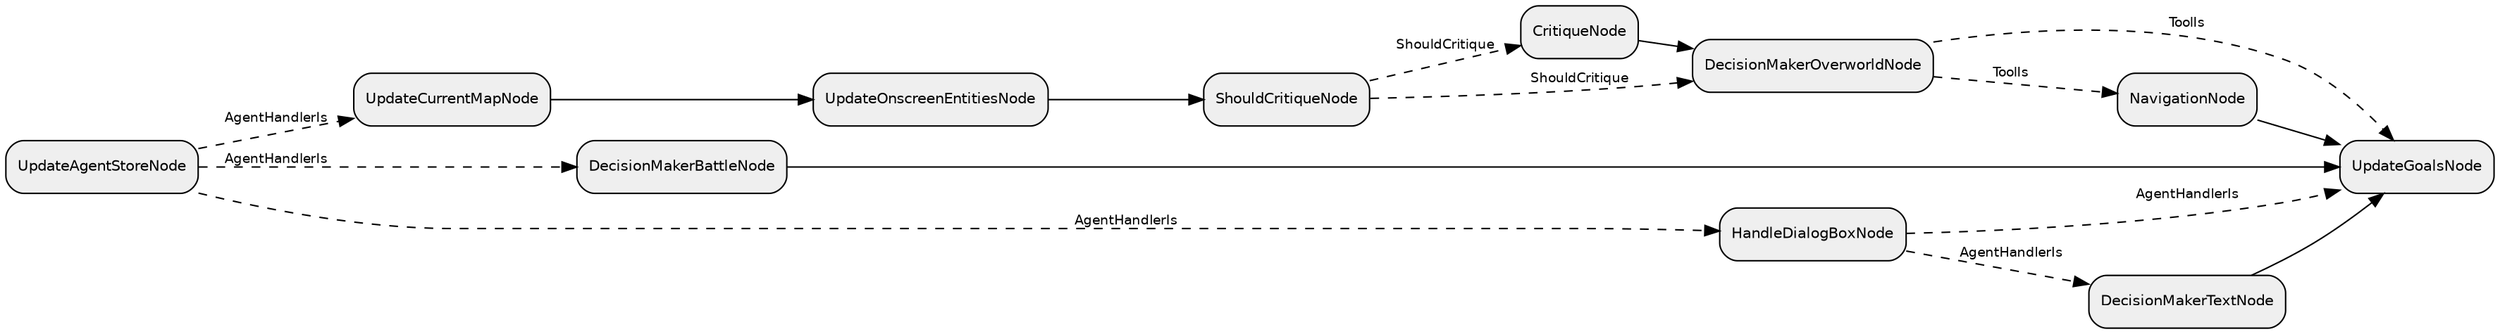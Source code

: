 digraph "G" {
  rankdir=LR;
  compound=true;
  node [shape=box, style="rounded,filled", fillcolor="#EFEFEF", fontname="Helvetica", fontsize=10];
  edge [fontname="Helvetica", fontsize=9];
  opaOH30Mr2DB6HTnUcbrp [label="UpdateCurrentMapNode"];
  uN7jjQTadlVzJkWkNWjxm [label="UpdateGoalsNode"];
  KFA2CiNjNhBfO6VQvYXrD [label="ShouldCritiqueNode"];
  oU5TvuHmu6QPxSaBq8XEM [label="DecisionMakerTextNode"];
  UONVwf0KCSkYWD6ki1ujl [label="CritiqueNode"];
  "3w0HehF2XawCkRJ3n8Mbw" [label="UpdateAgentStoreNode"];
  b9V4wILZosEGWX2hljlCm [label="DecisionMakerBattleNode"];
  vqMRnOXeIAPLLUf96Cwzj [label="UpdateOnscreenEntitiesNode"];
  oKynigpG4PoGcNwYOhINh [label="DecisionMakerOverworldNode"];
  "7abUQcNJDcdjyEdfRY0KA" [label="NavigationNode"];
  edomvU2nXQuDd87xNXTuq [label="HandleDialogBoxNode"];
  "3w0HehF2XawCkRJ3n8Mbw" -> opaOH30Mr2DB6HTnUcbrp [style="dashed", label="AgentHandlerIs"];
  opaOH30Mr2DB6HTnUcbrp -> vqMRnOXeIAPLLUf96Cwzj [style="solid"];
  vqMRnOXeIAPLLUf96Cwzj -> KFA2CiNjNhBfO6VQvYXrD [style="solid"];
  KFA2CiNjNhBfO6VQvYXrD -> UONVwf0KCSkYWD6ki1ujl [style="dashed", label="ShouldCritique"];
  UONVwf0KCSkYWD6ki1ujl -> oKynigpG4PoGcNwYOhINh [style="solid"];
  KFA2CiNjNhBfO6VQvYXrD -> oKynigpG4PoGcNwYOhINh [style="dashed", label="ShouldCritique"];
  oKynigpG4PoGcNwYOhINh -> "7abUQcNJDcdjyEdfRY0KA" [style="dashed", label="ToolIs"];
  "7abUQcNJDcdjyEdfRY0KA" -> uN7jjQTadlVzJkWkNWjxm [style="solid"];
  "3w0HehF2XawCkRJ3n8Mbw" -> b9V4wILZosEGWX2hljlCm [style="dashed", label="AgentHandlerIs"];
  "3w0HehF2XawCkRJ3n8Mbw" -> edomvU2nXQuDd87xNXTuq [style="dashed", label="AgentHandlerIs"];
  edomvU2nXQuDd87xNXTuq -> oU5TvuHmu6QPxSaBq8XEM [style="dashed", label="AgentHandlerIs"];
  edomvU2nXQuDd87xNXTuq -> uN7jjQTadlVzJkWkNWjxm [style="dashed", label="AgentHandlerIs"];
  oU5TvuHmu6QPxSaBq8XEM -> uN7jjQTadlVzJkWkNWjxm [style="solid"];
  oKynigpG4PoGcNwYOhINh -> uN7jjQTadlVzJkWkNWjxm [style="dashed", label="ToolIs"];
  b9V4wILZosEGWX2hljlCm -> uN7jjQTadlVzJkWkNWjxm [style="solid"];
}
